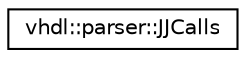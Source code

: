 digraph "Graphical Class Hierarchy"
{
 // INTERACTIVE_SVG=YES
 // LATEX_PDF_SIZE
  edge [fontname="Helvetica",fontsize="10",labelfontname="Helvetica",labelfontsize="10"];
  node [fontname="Helvetica",fontsize="10",shape=record];
  rankdir="LR";
  Node0 [label="vhdl::parser::JJCalls",height=0.2,width=0.4,color="black", fillcolor="white", style="filled",URL="$d8/da3/structvhdl_1_1parser_1_1_j_j_calls.html",tooltip=" "];
}
